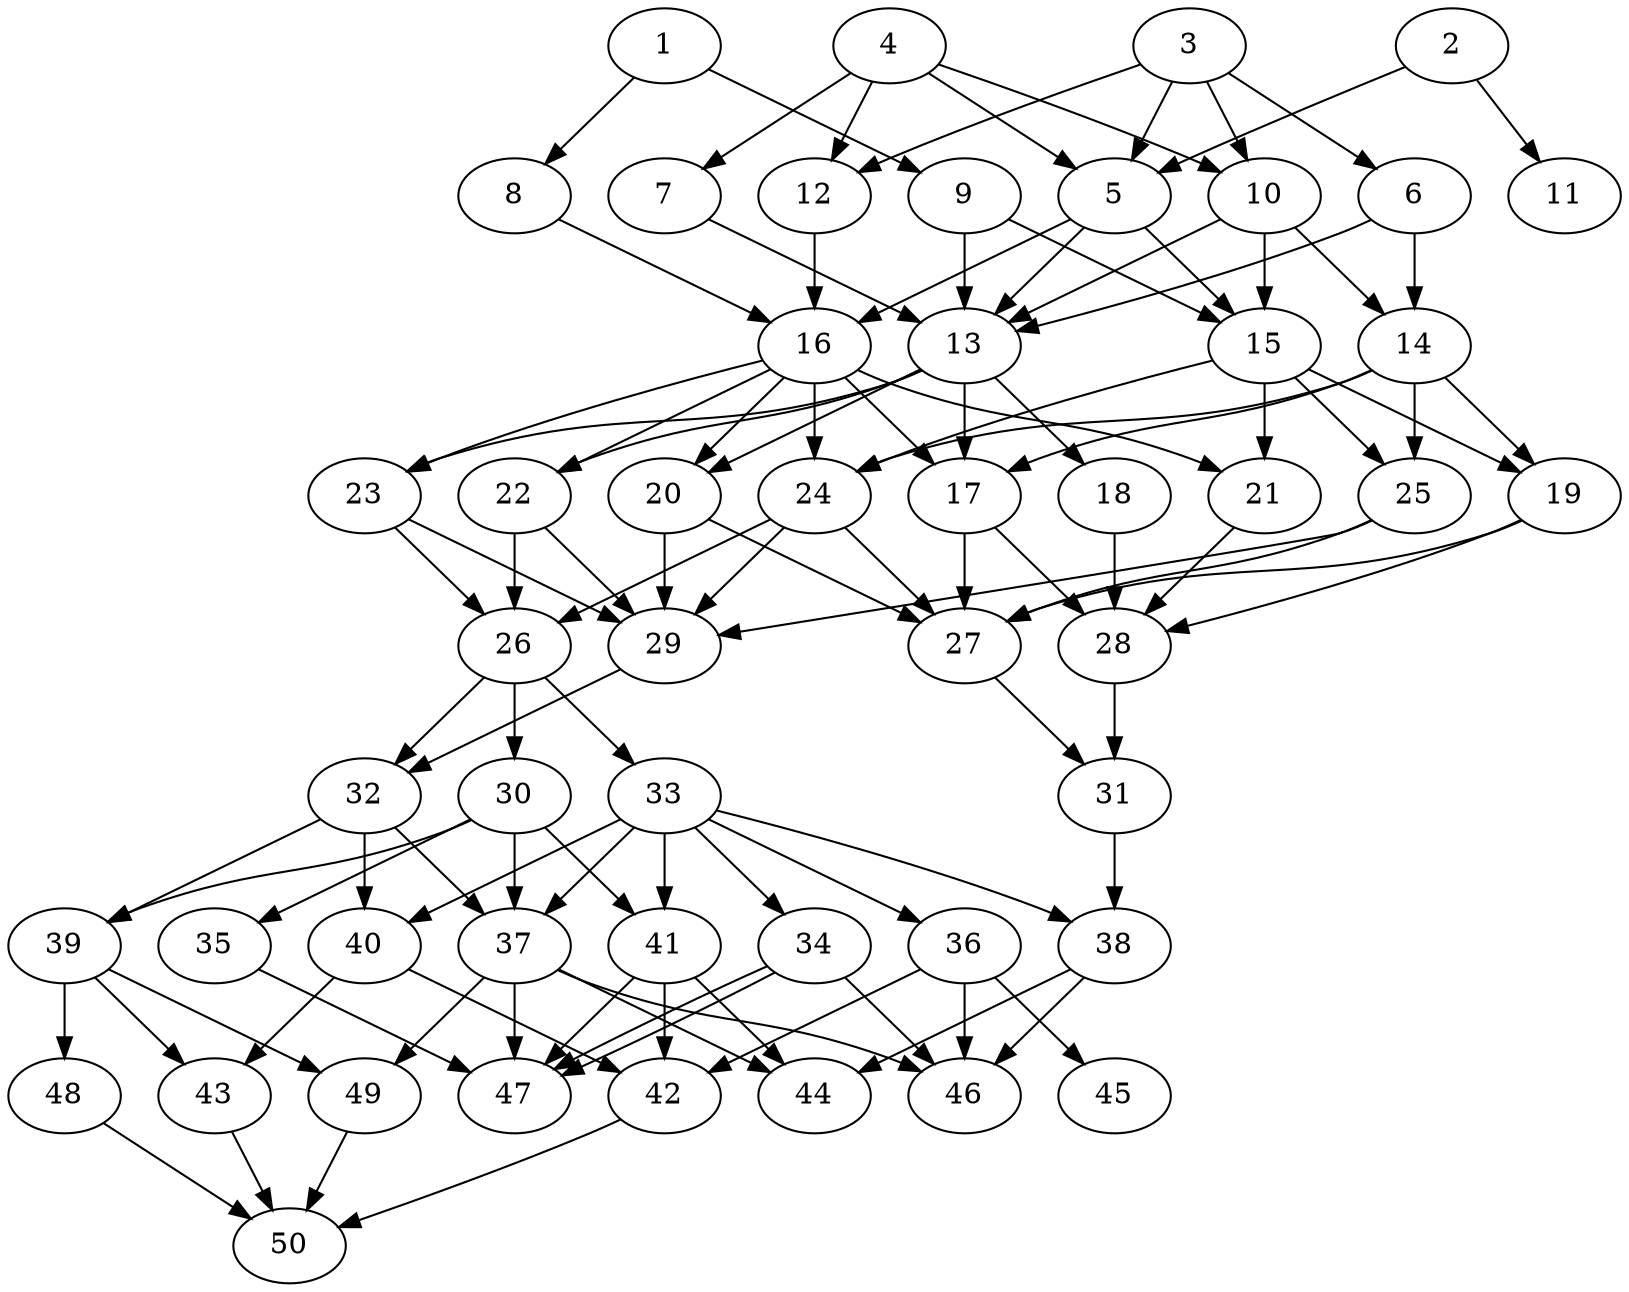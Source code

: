 // DAG automatically generated by daggen at Thu Oct  3 14:07:56 2019
// ./daggen --dot -n 50 --ccr 0.4 --fat 0.5 --regular 0.5 --density 0.6 --mindata 5242880 --maxdata 52428800 
digraph G {
  1 [size="125762560", alpha="0.07", expect_size="50305024"] 
  1 -> 8 [size ="50305024"]
  1 -> 9 [size ="50305024"]
  2 [size="114237440", alpha="0.04", expect_size="45694976"] 
  2 -> 5 [size ="45694976"]
  2 -> 11 [size ="45694976"]
  3 [size="66204160", alpha="0.08", expect_size="26481664"] 
  3 -> 5 [size ="26481664"]
  3 -> 6 [size ="26481664"]
  3 -> 10 [size ="26481664"]
  3 -> 12 [size ="26481664"]
  4 [size="116689920", alpha="0.05", expect_size="46675968"] 
  4 -> 5 [size ="46675968"]
  4 -> 7 [size ="46675968"]
  4 -> 10 [size ="46675968"]
  4 -> 12 [size ="46675968"]
  5 [size="51023360", alpha="0.14", expect_size="20409344"] 
  5 -> 13 [size ="20409344"]
  5 -> 15 [size ="20409344"]
  5 -> 16 [size ="20409344"]
  6 [size="64849920", alpha="0.03", expect_size="25939968"] 
  6 -> 13 [size ="25939968"]
  6 -> 14 [size ="25939968"]
  7 [size="25594880", alpha="0.09", expect_size="10237952"] 
  7 -> 13 [size ="10237952"]
  8 [size="106836480", alpha="0.02", expect_size="42734592"] 
  8 -> 16 [size ="42734592"]
  9 [size="125849600", alpha="0.04", expect_size="50339840"] 
  9 -> 13 [size ="50339840"]
  9 -> 15 [size ="50339840"]
  10 [size="23098880", alpha="0.17", expect_size="9239552"] 
  10 -> 13 [size ="9239552"]
  10 -> 14 [size ="9239552"]
  10 -> 15 [size ="9239552"]
  11 [size="25574400", alpha="0.13", expect_size="10229760"] 
  12 [size="64855040", alpha="0.16", expect_size="25942016"] 
  12 -> 16 [size ="25942016"]
  13 [size="88258560", alpha="0.19", expect_size="35303424"] 
  13 -> 17 [size ="35303424"]
  13 -> 18 [size ="35303424"]
  13 -> 20 [size ="35303424"]
  13 -> 22 [size ="35303424"]
  13 -> 23 [size ="35303424"]
  14 [size="18485760", alpha="0.03", expect_size="7394304"] 
  14 -> 17 [size ="7394304"]
  14 -> 19 [size ="7394304"]
  14 -> 24 [size ="7394304"]
  14 -> 25 [size ="7394304"]
  15 [size="45273600", alpha="0.01", expect_size="18109440"] 
  15 -> 19 [size ="18109440"]
  15 -> 21 [size ="18109440"]
  15 -> 24 [size ="18109440"]
  15 -> 25 [size ="18109440"]
  16 [size="125544960", alpha="0.11", expect_size="50217984"] 
  16 -> 17 [size ="50217984"]
  16 -> 20 [size ="50217984"]
  16 -> 21 [size ="50217984"]
  16 -> 22 [size ="50217984"]
  16 -> 23 [size ="50217984"]
  16 -> 24 [size ="50217984"]
  17 [size="25213440", alpha="0.15", expect_size="10085376"] 
  17 -> 27 [size ="10085376"]
  17 -> 28 [size ="10085376"]
  18 [size="79710720", alpha="0.01", expect_size="31884288"] 
  18 -> 28 [size ="31884288"]
  19 [size="92380160", alpha="0.05", expect_size="36952064"] 
  19 -> 27 [size ="36952064"]
  19 -> 28 [size ="36952064"]
  20 [size="115668480", alpha="0.04", expect_size="46267392"] 
  20 -> 27 [size ="46267392"]
  20 -> 29 [size ="46267392"]
  21 [size="100894720", alpha="0.02", expect_size="40357888"] 
  21 -> 28 [size ="40357888"]
  22 [size="61378560", alpha="0.17", expect_size="24551424"] 
  22 -> 26 [size ="24551424"]
  22 -> 29 [size ="24551424"]
  23 [size="39795200", alpha="0.02", expect_size="15918080"] 
  23 -> 26 [size ="15918080"]
  23 -> 29 [size ="15918080"]
  24 [size="32343040", alpha="0.03", expect_size="12937216"] 
  24 -> 26 [size ="12937216"]
  24 -> 27 [size ="12937216"]
  24 -> 29 [size ="12937216"]
  25 [size="52802560", alpha="0.11", expect_size="21121024"] 
  25 -> 27 [size ="21121024"]
  25 -> 29 [size ="21121024"]
  26 [size="60994560", alpha="0.08", expect_size="24397824"] 
  26 -> 30 [size ="24397824"]
  26 -> 32 [size ="24397824"]
  26 -> 33 [size ="24397824"]
  27 [size="125504000", alpha="0.07", expect_size="50201600"] 
  27 -> 31 [size ="50201600"]
  28 [size="94845440", alpha="0.02", expect_size="37938176"] 
  28 -> 31 [size ="37938176"]
  29 [size="100221440", alpha="0.16", expect_size="40088576"] 
  29 -> 32 [size ="40088576"]
  30 [size="14238720", alpha="0.12", expect_size="5695488"] 
  30 -> 35 [size ="5695488"]
  30 -> 37 [size ="5695488"]
  30 -> 39 [size ="5695488"]
  30 -> 41 [size ="5695488"]
  31 [size="39700480", alpha="0.10", expect_size="15880192"] 
  31 -> 38 [size ="15880192"]
  32 [size="53335040", alpha="0.16", expect_size="21334016"] 
  32 -> 37 [size ="21334016"]
  32 -> 39 [size ="21334016"]
  32 -> 40 [size ="21334016"]
  33 [size="38307840", alpha="0.16", expect_size="15323136"] 
  33 -> 34 [size ="15323136"]
  33 -> 36 [size ="15323136"]
  33 -> 37 [size ="15323136"]
  33 -> 38 [size ="15323136"]
  33 -> 40 [size ="15323136"]
  33 -> 41 [size ="15323136"]
  34 [size="47715840", alpha="0.16", expect_size="19086336"] 
  34 -> 46 [size ="19086336"]
  34 -> 47 [size ="19086336"]
  34 -> 47 [size ="19086336"]
  35 [size="67182080", alpha="0.02", expect_size="26872832"] 
  35 -> 47 [size ="26872832"]
  36 [size="16652800", alpha="0.07", expect_size="6661120"] 
  36 -> 42 [size ="6661120"]
  36 -> 45 [size ="6661120"]
  36 -> 46 [size ="6661120"]
  37 [size="65840640", alpha="0.13", expect_size="26336256"] 
  37 -> 44 [size ="26336256"]
  37 -> 46 [size ="26336256"]
  37 -> 47 [size ="26336256"]
  37 -> 49 [size ="26336256"]
  38 [size="109271040", alpha="0.12", expect_size="43708416"] 
  38 -> 44 [size ="43708416"]
  38 -> 46 [size ="43708416"]
  39 [size="122708480", alpha="0.03", expect_size="49083392"] 
  39 -> 43 [size ="49083392"]
  39 -> 48 [size ="49083392"]
  39 -> 49 [size ="49083392"]
  40 [size="100930560", alpha="0.12", expect_size="40372224"] 
  40 -> 42 [size ="40372224"]
  40 -> 43 [size ="40372224"]
  41 [size="53934080", alpha="0.16", expect_size="21573632"] 
  41 -> 42 [size ="21573632"]
  41 -> 44 [size ="21573632"]
  41 -> 47 [size ="21573632"]
  42 [size="112145920", alpha="0.08", expect_size="44858368"] 
  42 -> 50 [size ="44858368"]
  43 [size="91389440", alpha="0.04", expect_size="36555776"] 
  43 -> 50 [size ="36555776"]
  44 [size="66816000", alpha="0.04", expect_size="26726400"] 
  45 [size="43806720", alpha="0.11", expect_size="17522688"] 
  46 [size="54525440", alpha="0.06", expect_size="21810176"] 
  47 [size="93447680", alpha="0.19", expect_size="37379072"] 
  48 [size="54717440", alpha="0.07", expect_size="21886976"] 
  48 -> 50 [size ="21886976"]
  49 [size="122900480", alpha="0.09", expect_size="49160192"] 
  49 -> 50 [size ="49160192"]
  50 [size="23377920", alpha="0.12", expect_size="9351168"] 
}
